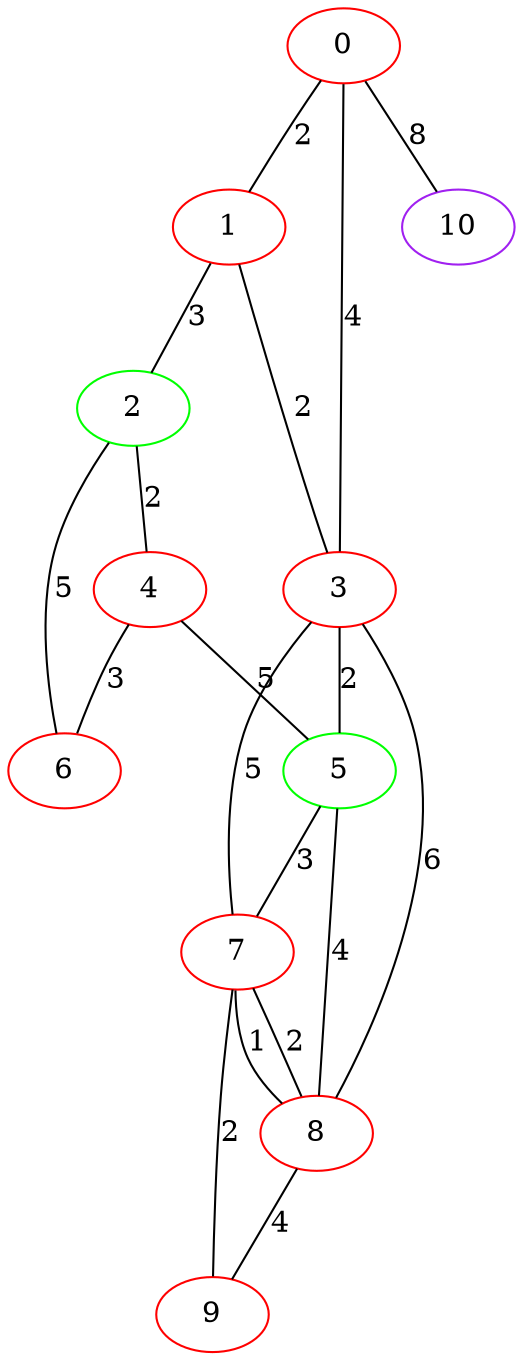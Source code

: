 graph "" {
0 [color=red, weight=1];
1 [color=red, weight=1];
2 [color=green, weight=2];
3 [color=red, weight=1];
4 [color=red, weight=1];
5 [color=green, weight=2];
6 [color=red, weight=1];
7 [color=red, weight=1];
8 [color=red, weight=1];
9 [color=red, weight=1];
10 [color=purple, weight=4];
0 -- 1  [key=0, label=2];
0 -- 10  [key=0, label=8];
0 -- 3  [key=0, label=4];
1 -- 2  [key=0, label=3];
1 -- 3  [key=0, label=2];
2 -- 4  [key=0, label=2];
2 -- 6  [key=0, label=5];
3 -- 8  [key=0, label=6];
3 -- 5  [key=0, label=2];
3 -- 7  [key=0, label=5];
4 -- 5  [key=0, label=5];
4 -- 6  [key=0, label=3];
5 -- 8  [key=0, label=4];
5 -- 7  [key=0, label=3];
7 -- 8  [key=0, label=2];
7 -- 8  [key=1, label=1];
7 -- 9  [key=0, label=2];
8 -- 9  [key=0, label=4];
}
